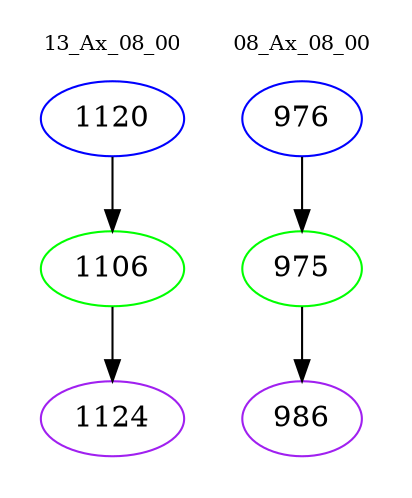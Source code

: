 digraph{
subgraph cluster_0 {
color = white
label = "13_Ax_08_00";
fontsize=10;
T0_1120 [label="1120", color="blue"]
T0_1120 -> T0_1106 [color="black"]
T0_1106 [label="1106", color="green"]
T0_1106 -> T0_1124 [color="black"]
T0_1124 [label="1124", color="purple"]
}
subgraph cluster_1 {
color = white
label = "08_Ax_08_00";
fontsize=10;
T1_976 [label="976", color="blue"]
T1_976 -> T1_975 [color="black"]
T1_975 [label="975", color="green"]
T1_975 -> T1_986 [color="black"]
T1_986 [label="986", color="purple"]
}
}
